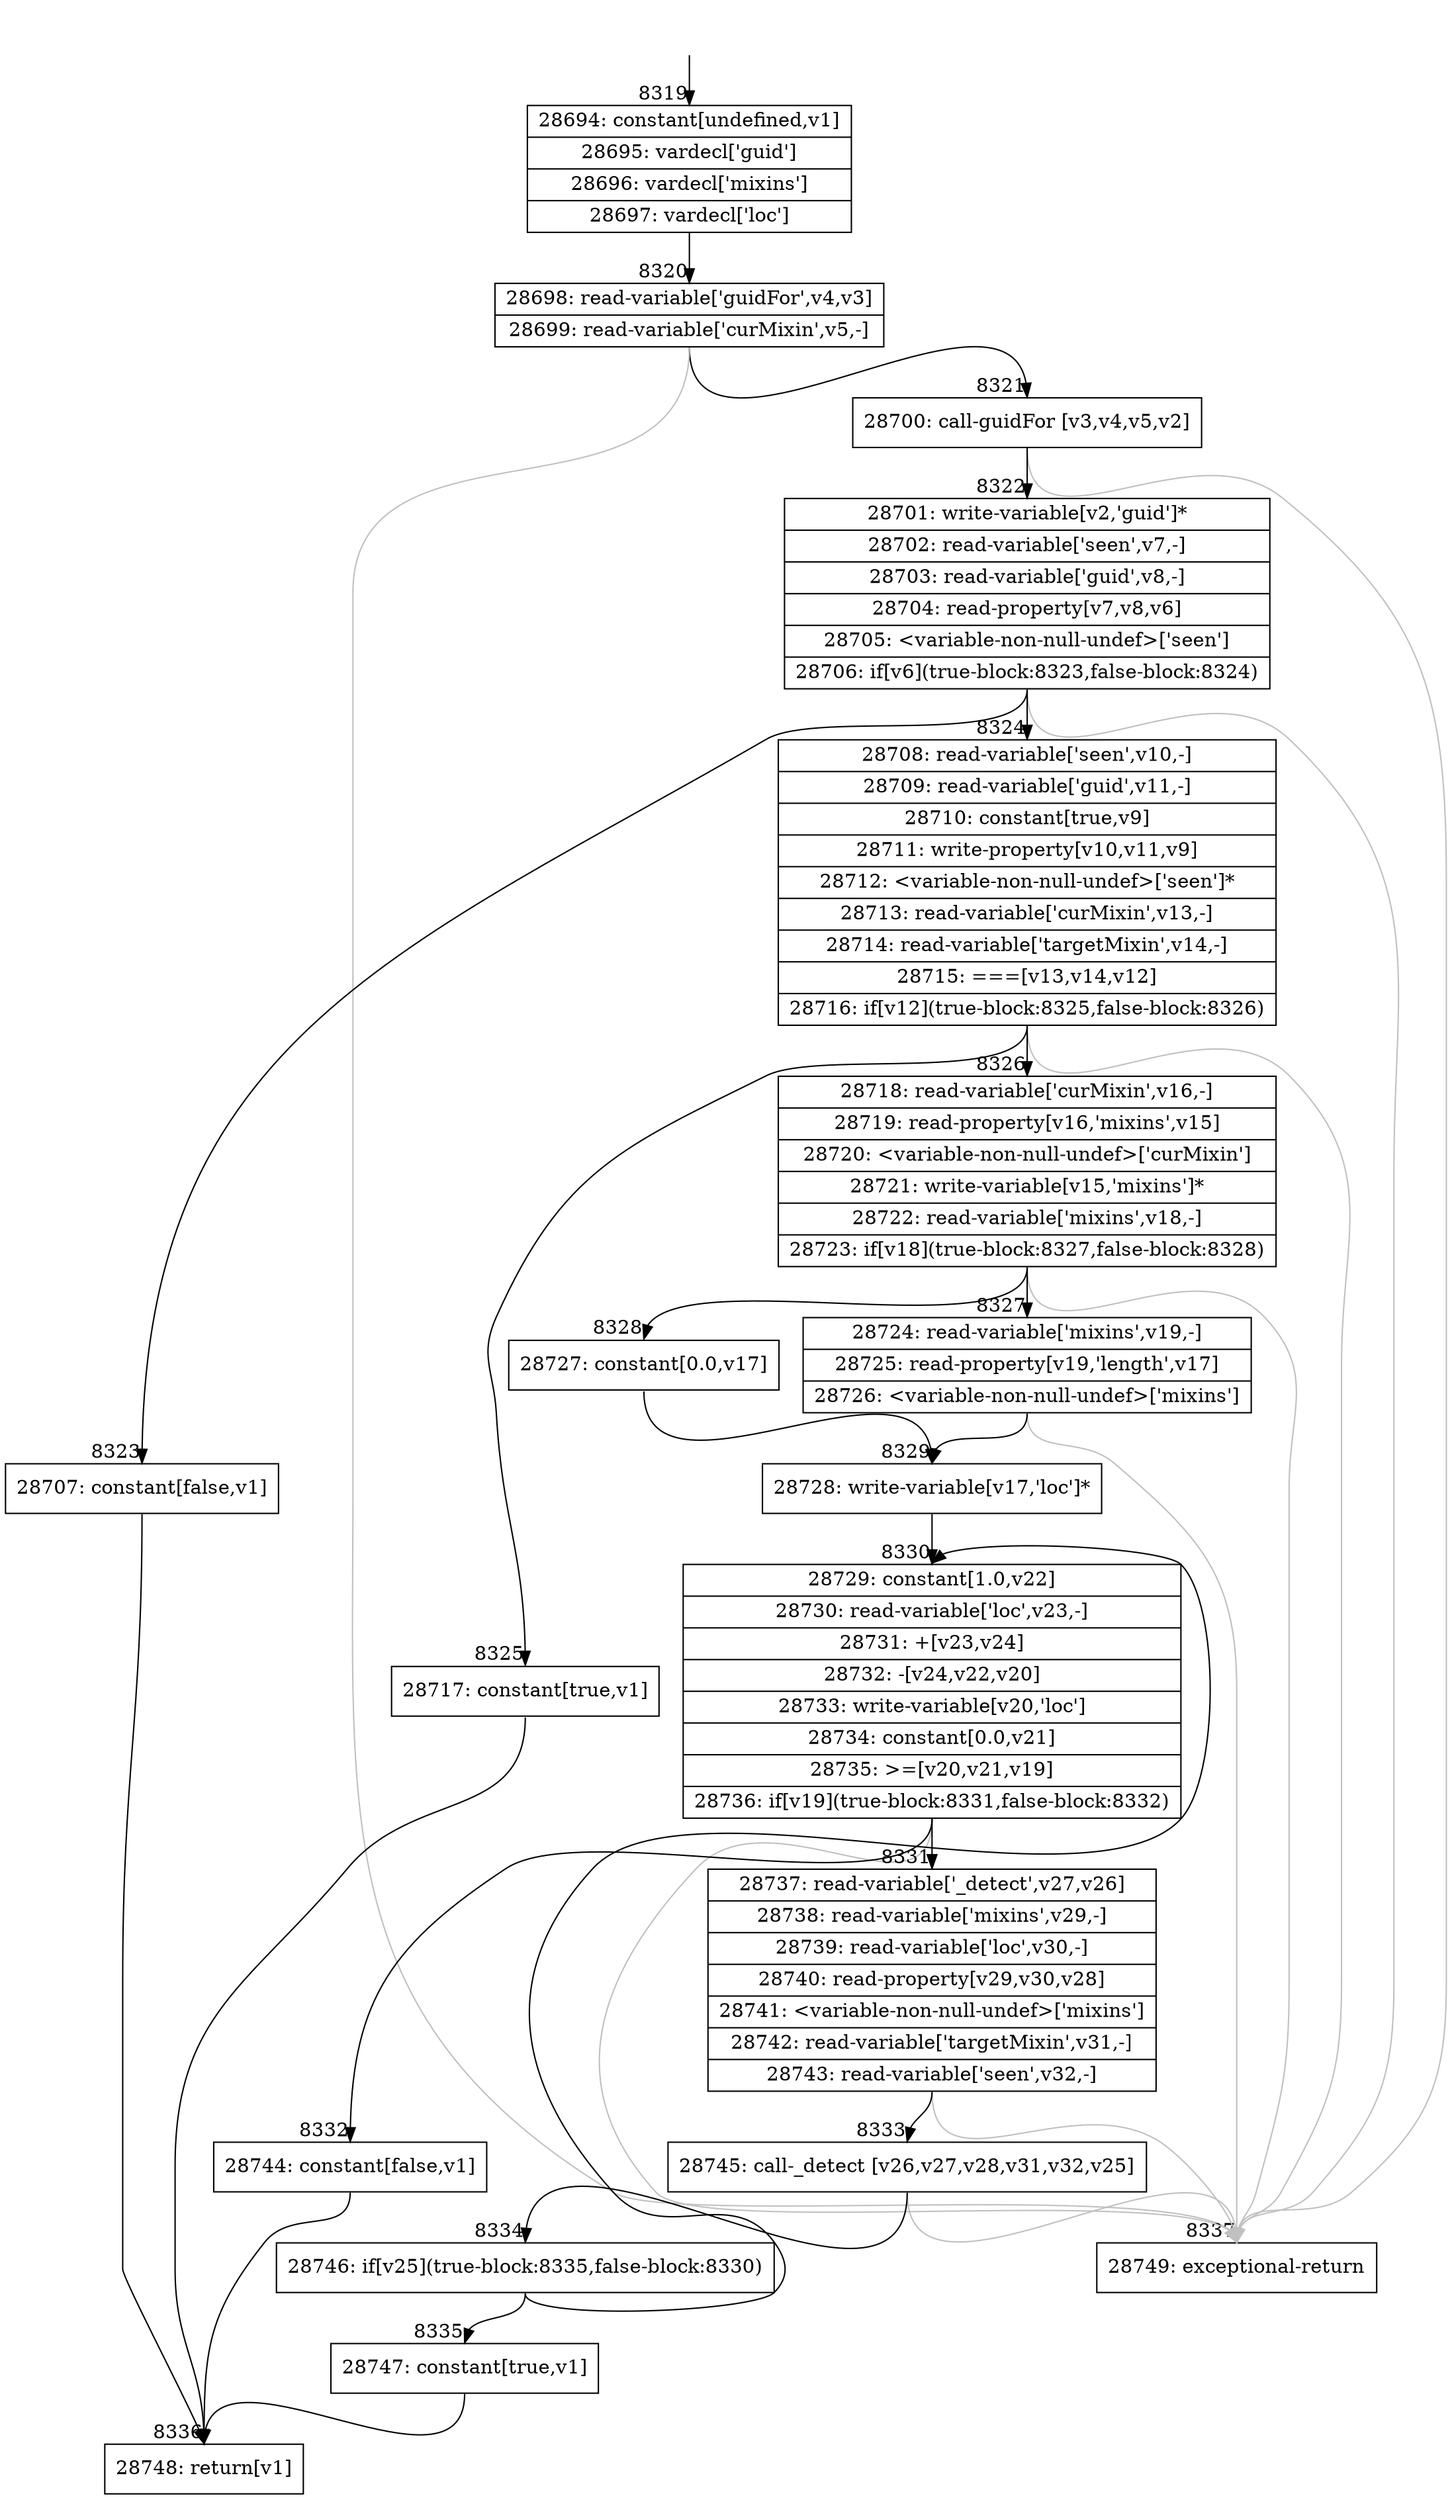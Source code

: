 digraph {
rankdir="TD"
BB_entry695[shape=none,label=""];
BB_entry695 -> BB8319 [tailport=s, headport=n, headlabel="    8319"]
BB8319 [shape=record label="{28694: constant[undefined,v1]|28695: vardecl['guid']|28696: vardecl['mixins']|28697: vardecl['loc']}" ] 
BB8319 -> BB8320 [tailport=s, headport=n, headlabel="      8320"]
BB8320 [shape=record label="{28698: read-variable['guidFor',v4,v3]|28699: read-variable['curMixin',v5,-]}" ] 
BB8320 -> BB8321 [tailport=s, headport=n, headlabel="      8321"]
BB8320 -> BB8337 [tailport=s, headport=n, color=gray, headlabel="      8337"]
BB8321 [shape=record label="{28700: call-guidFor [v3,v4,v5,v2]}" ] 
BB8321 -> BB8322 [tailport=s, headport=n, headlabel="      8322"]
BB8321 -> BB8337 [tailport=s, headport=n, color=gray]
BB8322 [shape=record label="{28701: write-variable[v2,'guid']*|28702: read-variable['seen',v7,-]|28703: read-variable['guid',v8,-]|28704: read-property[v7,v8,v6]|28705: \<variable-non-null-undef\>['seen']|28706: if[v6](true-block:8323,false-block:8324)}" ] 
BB8322 -> BB8323 [tailport=s, headport=n, headlabel="      8323"]
BB8322 -> BB8324 [tailport=s, headport=n, headlabel="      8324"]
BB8322 -> BB8337 [tailport=s, headport=n, color=gray]
BB8323 [shape=record label="{28707: constant[false,v1]}" ] 
BB8323 -> BB8336 [tailport=s, headport=n, headlabel="      8336"]
BB8324 [shape=record label="{28708: read-variable['seen',v10,-]|28709: read-variable['guid',v11,-]|28710: constant[true,v9]|28711: write-property[v10,v11,v9]|28712: \<variable-non-null-undef\>['seen']*|28713: read-variable['curMixin',v13,-]|28714: read-variable['targetMixin',v14,-]|28715: ===[v13,v14,v12]|28716: if[v12](true-block:8325,false-block:8326)}" ] 
BB8324 -> BB8325 [tailport=s, headport=n, headlabel="      8325"]
BB8324 -> BB8326 [tailport=s, headport=n, headlabel="      8326"]
BB8324 -> BB8337 [tailport=s, headport=n, color=gray]
BB8325 [shape=record label="{28717: constant[true,v1]}" ] 
BB8325 -> BB8336 [tailport=s, headport=n]
BB8326 [shape=record label="{28718: read-variable['curMixin',v16,-]|28719: read-property[v16,'mixins',v15]|28720: \<variable-non-null-undef\>['curMixin']|28721: write-variable[v15,'mixins']*|28722: read-variable['mixins',v18,-]|28723: if[v18](true-block:8327,false-block:8328)}" ] 
BB8326 -> BB8327 [tailport=s, headport=n, headlabel="      8327"]
BB8326 -> BB8328 [tailport=s, headport=n, headlabel="      8328"]
BB8326 -> BB8337 [tailport=s, headport=n, color=gray]
BB8327 [shape=record label="{28724: read-variable['mixins',v19,-]|28725: read-property[v19,'length',v17]|28726: \<variable-non-null-undef\>['mixins']}" ] 
BB8327 -> BB8329 [tailport=s, headport=n, headlabel="      8329"]
BB8327 -> BB8337 [tailport=s, headport=n, color=gray]
BB8328 [shape=record label="{28727: constant[0.0,v17]}" ] 
BB8328 -> BB8329 [tailport=s, headport=n]
BB8329 [shape=record label="{28728: write-variable[v17,'loc']*}" ] 
BB8329 -> BB8330 [tailport=s, headport=n, headlabel="      8330"]
BB8330 [shape=record label="{28729: constant[1.0,v22]|28730: read-variable['loc',v23,-]|28731: +[v23,v24]|28732: -[v24,v22,v20]|28733: write-variable[v20,'loc']|28734: constant[0.0,v21]|28735: \>=[v20,v21,v19]|28736: if[v19](true-block:8331,false-block:8332)}" ] 
BB8330 -> BB8331 [tailport=s, headport=n, headlabel="      8331"]
BB8330 -> BB8332 [tailport=s, headport=n, headlabel="      8332"]
BB8330 -> BB8337 [tailport=s, headport=n, color=gray]
BB8331 [shape=record label="{28737: read-variable['_detect',v27,v26]|28738: read-variable['mixins',v29,-]|28739: read-variable['loc',v30,-]|28740: read-property[v29,v30,v28]|28741: \<variable-non-null-undef\>['mixins']|28742: read-variable['targetMixin',v31,-]|28743: read-variable['seen',v32,-]}" ] 
BB8331 -> BB8333 [tailport=s, headport=n, headlabel="      8333"]
BB8331 -> BB8337 [tailport=s, headport=n, color=gray]
BB8332 [shape=record label="{28744: constant[false,v1]}" ] 
BB8332 -> BB8336 [tailport=s, headport=n]
BB8333 [shape=record label="{28745: call-_detect [v26,v27,v28,v31,v32,v25]}" ] 
BB8333 -> BB8334 [tailport=s, headport=n, headlabel="      8334"]
BB8333 -> BB8337 [tailport=s, headport=n, color=gray]
BB8334 [shape=record label="{28746: if[v25](true-block:8335,false-block:8330)}" ] 
BB8334 -> BB8335 [tailport=s, headport=n, headlabel="      8335"]
BB8334 -> BB8330 [tailport=s, headport=n]
BB8335 [shape=record label="{28747: constant[true,v1]}" ] 
BB8335 -> BB8336 [tailport=s, headport=n]
BB8336 [shape=record label="{28748: return[v1]}" ] 
BB8337 [shape=record label="{28749: exceptional-return}" ] 
//#$~ 15064
}
